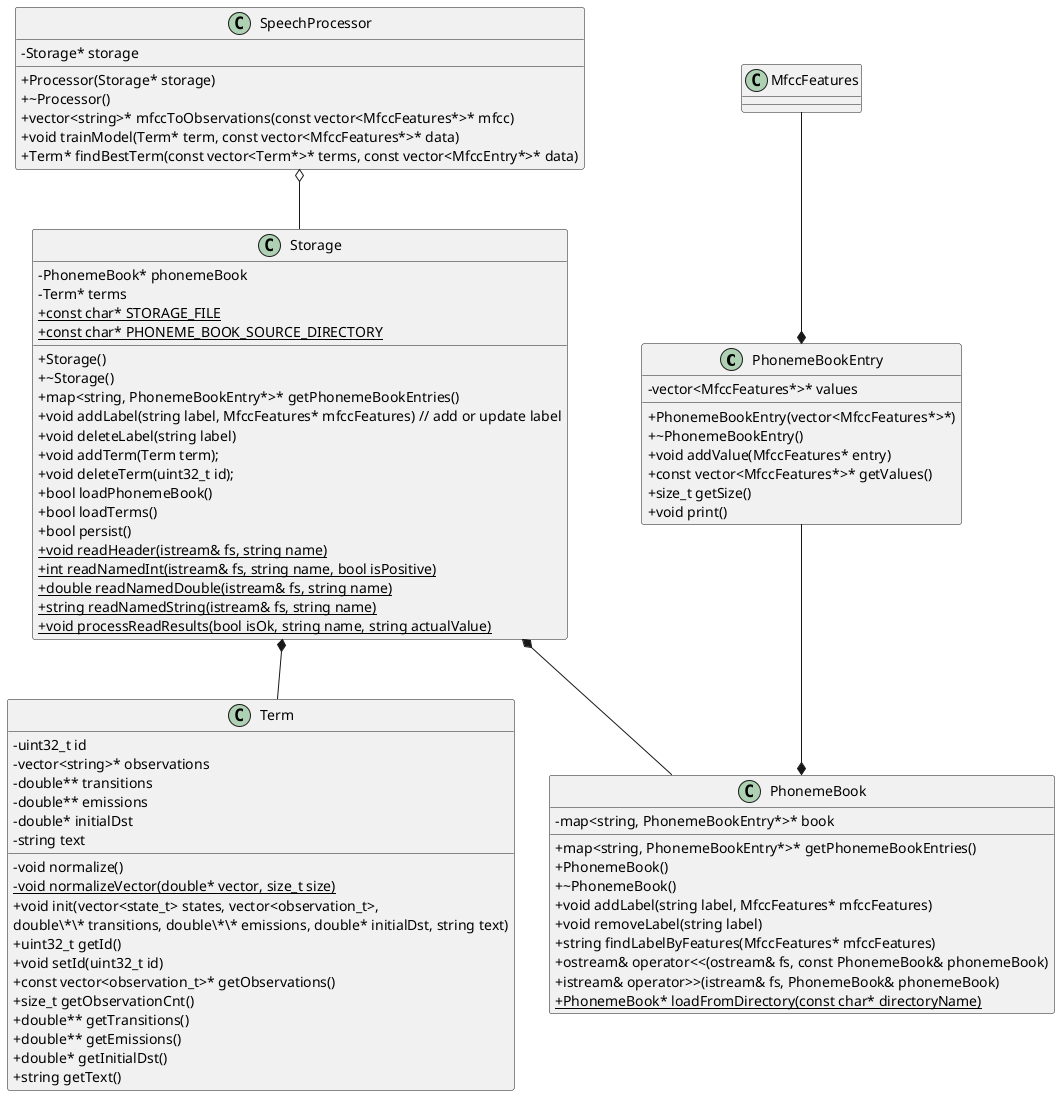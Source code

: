 @startuml

skinparam classAttributeIconSize 0

class PhonemeBookEntry {
-vector<MfccFeatures*>* values
+PhonemeBookEntry(vector<MfccFeatures*>*)
+~PhonemeBookEntry()
+void addValue(MfccFeatures* entry)
+const vector<MfccFeatures*>* getValues()
+size_t getSize()
+void print()
}

class MfccFeatures {
}

MfccFeatures -down-* PhonemeBookEntry

class PhonemeBook {
-map<string, PhonemeBookEntry*>* book
+map<string, PhonemeBookEntry*>* getPhonemeBookEntries()
+PhonemeBook()
+~PhonemeBook()
+void addLabel(string label, MfccFeatures* mfccFeatures)
+void removeLabel(string label)
+string findLabelByFeatures(MfccFeatures* mfccFeatures)
+ostream& operator<<(ostream& fs, const PhonemeBook& phonemeBook)
+istream& operator>>(istream& fs, PhonemeBook& phonemeBook)
+{static} PhonemeBook* loadFromDirectory(const char* directoryName)
}

PhonemeBookEntry -down-* PhonemeBook

class Storage {
-PhonemeBook* phonemeBook
-Term* terms
+{static} const char* STORAGE_FILE
+{static} const char* PHONEME_BOOK_SOURCE_DIRECTORY
+Storage()
+~Storage()
+map<string, PhonemeBookEntry*>* getPhonemeBookEntries()
+void addLabel(string label, MfccFeatures* mfccFeatures) // add or update label
+void deleteLabel(string label)
+void addTerm(Term term);
+void deleteTerm(uint32_t id);
+bool loadPhonemeBook()
+bool loadTerms()
+bool persist()
+{static} void readHeader(istream& fs, string name)
+{static} int readNamedInt(istream& fs, string name, bool isPositive)
+{static} double readNamedDouble(istream& fs, string name)
+{static} string readNamedString(istream& fs, string name)
+{static} void processReadResults(bool isOk, string name, string actualValue)
}

PhonemeBook -up-* Storage
Term -up-* Storage

class SpeechProcessor {
-Storage* storage
+Processor(Storage* storage)
+~Processor()
+vector<string>* mfccToObservations(const vector<MfccFeatures*>* mfcc)
+void trainModel(Term* term, const vector<MfccFeatures*>* data)
+Term* findBestTerm(const vector<Term*>* terms, const vector<MfccEntry*>* data)
}

class Term {
-uint32_t id
-vector<string>* observations
-double** transitions
-double** emissions
-double* initialDst
-string text
-void normalize()
-{static} void normalizeVector(double* vector, size_t size)
+void init(vector<state_t> states, vector<observation_t>,
double\*\* transitions, double\*\* emissions, double* initialDst, string text)
+uint32_t getId()
+void setId(uint32_t id)
+const vector<observation_t>* getObservations()
+size_t getObservationCnt()
+double** getTransitions()
+double** getEmissions()
+double* getInitialDst()
+string getText()
}

Storage -up-o SpeechProcessor

@enduml